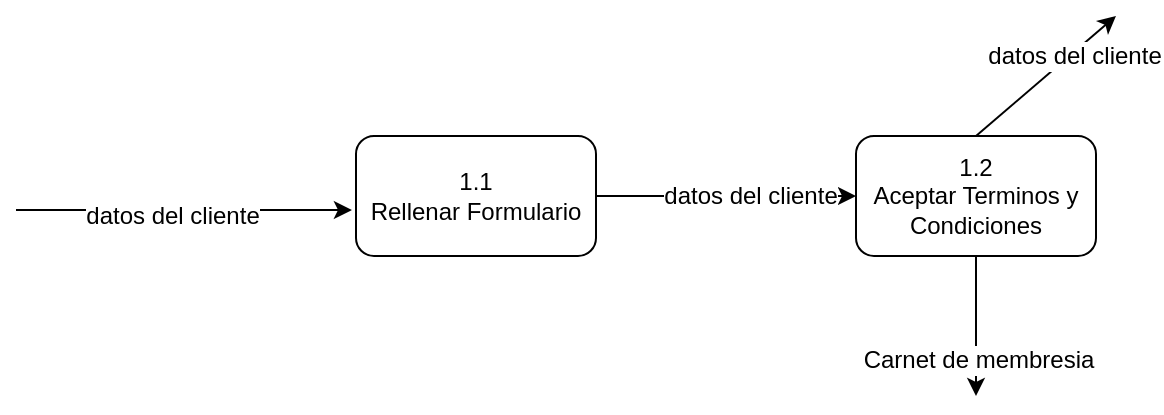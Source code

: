 <mxfile version="12.1.0" type="device" pages="1"><diagram id="JVdLz4D8tLOb8BSESYpl" name="Page-1"><mxGraphModel dx="1567" dy="413" grid="1" gridSize="10" guides="1" tooltips="1" connect="1" arrows="1" fold="1" page="1" pageScale="1" pageWidth="850" pageHeight="1100" math="0" shadow="0"><root><mxCell id="0"/><mxCell id="1" parent="0"/><mxCell id="io2YXuo8HImWW2SULHpp-1" value="1.1&lt;br&gt;Rellenar Formulario" style="rounded=1;whiteSpace=wrap;html=1;" parent="1" vertex="1"><mxGeometry x="170" y="230" width="120" height="60" as="geometry"/></mxCell><mxCell id="io2YXuo8HImWW2SULHpp-2" value="" style="endArrow=classic;html=1;entryX=-0.017;entryY=0.617;entryDx=0;entryDy=0;entryPerimeter=0;" parent="1" target="io2YXuo8HImWW2SULHpp-1" edge="1"><mxGeometry width="50" height="50" relative="1" as="geometry"><mxPoint y="267" as="sourcePoint"/><mxPoint x="120" y="310" as="targetPoint"/></mxGeometry></mxCell><mxCell id="io2YXuo8HImWW2SULHpp-13" value="datos del cliente" style="text;html=1;resizable=0;points=[];align=center;verticalAlign=middle;labelBackgroundColor=#ffffff;" parent="io2YXuo8HImWW2SULHpp-2" vertex="1" connectable="0"><mxGeometry x="-0.487" relative="1" as="geometry"><mxPoint x="35" y="3" as="offset"/></mxGeometry></mxCell><mxCell id="io2YXuo8HImWW2SULHpp-3" value="" style="endArrow=classic;html=1;exitX=1;exitY=0.5;exitDx=0;exitDy=0;" parent="1" source="io2YXuo8HImWW2SULHpp-1" target="io2YXuo8HImWW2SULHpp-5" edge="1"><mxGeometry width="50" height="50" relative="1" as="geometry"><mxPoint x="290" y="330" as="sourcePoint"/><mxPoint x="340" y="260" as="targetPoint"/></mxGeometry></mxCell><mxCell id="io2YXuo8HImWW2SULHpp-6" value="datos del cliente" style="text;html=1;resizable=0;points=[];align=center;verticalAlign=middle;labelBackgroundColor=#ffffff;" parent="io2YXuo8HImWW2SULHpp-3" vertex="1" connectable="0"><mxGeometry x="-0.35" y="-1" relative="1" as="geometry"><mxPoint x="34" y="-1" as="offset"/></mxGeometry></mxCell><mxCell id="io2YXuo8HImWW2SULHpp-5" value="1.2&lt;br&gt;Aceptar Terminos y Condiciones" style="rounded=1;whiteSpace=wrap;html=1;" parent="1" vertex="1"><mxGeometry x="420" y="230" width="120" height="60" as="geometry"/></mxCell><mxCell id="io2YXuo8HImWW2SULHpp-9" value="" style="endArrow=classic;html=1;exitX=0.5;exitY=0;exitDx=0;exitDy=0;" parent="1" source="io2YXuo8HImWW2SULHpp-5" edge="1"><mxGeometry width="50" height="50" relative="1" as="geometry"><mxPoint x="460" y="210" as="sourcePoint"/><mxPoint x="550" y="170" as="targetPoint"/></mxGeometry></mxCell><mxCell id="io2YXuo8HImWW2SULHpp-10" value="datos del cliente" style="text;html=1;resizable=0;points=[];align=center;verticalAlign=middle;labelBackgroundColor=#ffffff;" parent="io2YXuo8HImWW2SULHpp-9" vertex="1" connectable="0"><mxGeometry x="0.381" y="-1" relative="1" as="geometry"><mxPoint as="offset"/></mxGeometry></mxCell><mxCell id="io2YXuo8HImWW2SULHpp-11" value="" style="endArrow=classic;html=1;" parent="1" source="io2YXuo8HImWW2SULHpp-5" edge="1"><mxGeometry width="50" height="50" relative="1" as="geometry"><mxPoint x="430" y="380" as="sourcePoint"/><mxPoint x="480" y="360" as="targetPoint"/></mxGeometry></mxCell><mxCell id="io2YXuo8HImWW2SULHpp-12" value="Carnet de membresia" style="text;html=1;resizable=0;points=[];align=center;verticalAlign=middle;labelBackgroundColor=#ffffff;" parent="io2YXuo8HImWW2SULHpp-11" vertex="1" connectable="0"><mxGeometry x="0.486" y="1" relative="1" as="geometry"><mxPoint as="offset"/></mxGeometry></mxCell></root></mxGraphModel></diagram></mxfile>